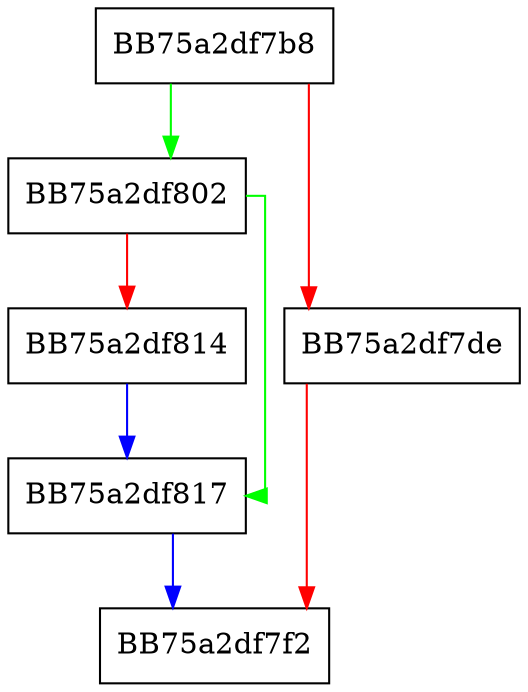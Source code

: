 digraph append {
  node [shape="box"];
  graph [splines=ortho];
  BB75a2df7b8 -> BB75a2df802 [color="green"];
  BB75a2df7b8 -> BB75a2df7de [color="red"];
  BB75a2df7de -> BB75a2df7f2 [color="red"];
  BB75a2df802 -> BB75a2df817 [color="green"];
  BB75a2df802 -> BB75a2df814 [color="red"];
  BB75a2df814 -> BB75a2df817 [color="blue"];
  BB75a2df817 -> BB75a2df7f2 [color="blue"];
}